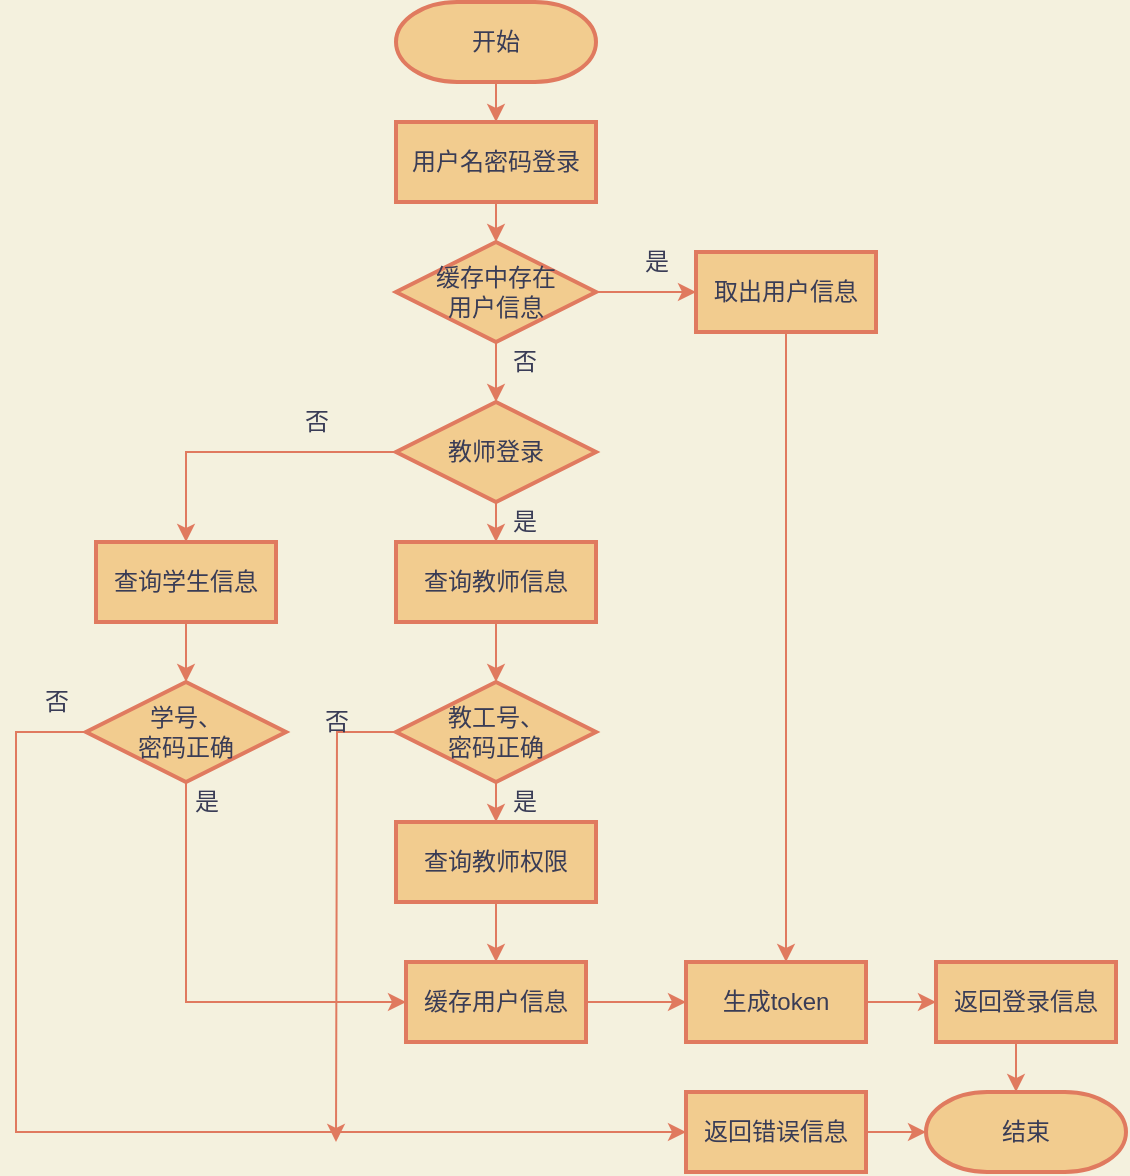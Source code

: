 <mxfile version="15.4.0" type="device"><diagram id="RtccweRBV65OjcW06HMr" name="第 1 页"><mxGraphModel dx="1024" dy="592" grid="1" gridSize="10" guides="1" tooltips="1" connect="0" arrows="1" fold="1" page="1" pageScale="1" pageWidth="827" pageHeight="1169" background="#F4F1DE" math="0" shadow="0"><root><mxCell id="0"/><mxCell id="1" parent="0"/><mxCell id="-qk7U8H7mO4a1IQyjf6m-3" value="" style="edgeStyle=orthogonalEdgeStyle;rounded=0;orthogonalLoop=1;jettySize=auto;html=1;labelBackgroundColor=#F4F1DE;strokeColor=#E07A5F;fontColor=#393C56;" edge="1" parent="1" source="-qk7U8H7mO4a1IQyjf6m-1" target="-qk7U8H7mO4a1IQyjf6m-2"><mxGeometry relative="1" as="geometry"/></mxCell><mxCell id="-qk7U8H7mO4a1IQyjf6m-1" value="开始" style="strokeWidth=2;html=1;shape=mxgraph.flowchart.terminator;whiteSpace=wrap;fillColor=#F2CC8F;strokeColor=#E07A5F;fontColor=#393C56;" vertex="1" parent="1"><mxGeometry x="330" y="80" width="100" height="40" as="geometry"/></mxCell><mxCell id="-qk7U8H7mO4a1IQyjf6m-8" value="" style="edgeStyle=orthogonalEdgeStyle;rounded=0;orthogonalLoop=1;jettySize=auto;html=1;labelBackgroundColor=#F4F1DE;strokeColor=#E07A5F;fontColor=#393C56;" edge="1" parent="1" source="-qk7U8H7mO4a1IQyjf6m-2"><mxGeometry relative="1" as="geometry"><mxPoint x="380" y="200" as="targetPoint"/></mxGeometry></mxCell><mxCell id="-qk7U8H7mO4a1IQyjf6m-2" value="用户名密码登录" style="whiteSpace=wrap;html=1;strokeWidth=2;fillColor=#F2CC8F;strokeColor=#E07A5F;fontColor=#393C56;" vertex="1" parent="1"><mxGeometry x="330" y="140" width="100" height="40" as="geometry"/></mxCell><mxCell id="-qk7U8H7mO4a1IQyjf6m-10" value="" style="edgeStyle=orthogonalEdgeStyle;rounded=0;orthogonalLoop=1;jettySize=auto;html=1;labelBackgroundColor=#F4F1DE;strokeColor=#E07A5F;fontColor=#393C56;" edge="1" parent="1" source="-qk7U8H7mO4a1IQyjf6m-4" target="-qk7U8H7mO4a1IQyjf6m-9"><mxGeometry relative="1" as="geometry"/></mxCell><mxCell id="-qk7U8H7mO4a1IQyjf6m-19" value="" style="edgeStyle=orthogonalEdgeStyle;rounded=0;orthogonalLoop=1;jettySize=auto;html=1;labelBackgroundColor=#F4F1DE;strokeColor=#E07A5F;fontColor=#393C56;" edge="1" parent="1" source="-qk7U8H7mO4a1IQyjf6m-4"><mxGeometry relative="1" as="geometry"><mxPoint x="380" y="280" as="targetPoint"/></mxGeometry></mxCell><mxCell id="-qk7U8H7mO4a1IQyjf6m-4" value="缓存中存在&lt;br&gt;用户信息" style="rhombus;whiteSpace=wrap;html=1;strokeWidth=2;fillColor=#F2CC8F;strokeColor=#E07A5F;fontColor=#393C56;" vertex="1" parent="1"><mxGeometry x="330" y="200" width="100" height="50" as="geometry"/></mxCell><mxCell id="-qk7U8H7mO4a1IQyjf6m-58" value="" style="edgeStyle=orthogonalEdgeStyle;rounded=0;orthogonalLoop=1;jettySize=auto;html=1;labelBackgroundColor=#F4F1DE;strokeColor=#E07A5F;fontColor=#393C56;" edge="1" parent="1" source="-qk7U8H7mO4a1IQyjf6m-9"><mxGeometry relative="1" as="geometry"><mxPoint x="525" y="560" as="targetPoint"/></mxGeometry></mxCell><mxCell id="-qk7U8H7mO4a1IQyjf6m-9" value="取出用户信息" style="whiteSpace=wrap;html=1;strokeWidth=2;fillColor=#F2CC8F;strokeColor=#E07A5F;fontColor=#393C56;" vertex="1" parent="1"><mxGeometry x="480" y="205" width="90" height="40" as="geometry"/></mxCell><mxCell id="-qk7U8H7mO4a1IQyjf6m-11" value="是" style="text;html=1;align=center;verticalAlign=middle;resizable=0;points=[];autosize=1;strokeColor=none;fillColor=none;fontColor=#393C56;" vertex="1" parent="1"><mxGeometry x="445" y="200" width="30" height="20" as="geometry"/></mxCell><mxCell id="-qk7U8H7mO4a1IQyjf6m-49" value="" style="edgeStyle=orthogonalEdgeStyle;rounded=0;orthogonalLoop=1;jettySize=auto;html=1;labelBackgroundColor=#F4F1DE;strokeColor=#E07A5F;fontColor=#393C56;" edge="1" parent="1" source="-qk7U8H7mO4a1IQyjf6m-12" target="-qk7U8H7mO4a1IQyjf6m-15"><mxGeometry relative="1" as="geometry"/></mxCell><mxCell id="-qk7U8H7mO4a1IQyjf6m-12" value="生成token" style="whiteSpace=wrap;html=1;strokeWidth=2;fillColor=#F2CC8F;strokeColor=#E07A5F;fontColor=#393C56;" vertex="1" parent="1"><mxGeometry x="475" y="560" width="90" height="40" as="geometry"/></mxCell><mxCell id="-qk7U8H7mO4a1IQyjf6m-14" value="结束" style="strokeWidth=2;html=1;shape=mxgraph.flowchart.terminator;whiteSpace=wrap;fillColor=#F2CC8F;strokeColor=#E07A5F;fontColor=#393C56;" vertex="1" parent="1"><mxGeometry x="595" y="625" width="100" height="40" as="geometry"/></mxCell><mxCell id="-qk7U8H7mO4a1IQyjf6m-50" value="" style="edgeStyle=orthogonalEdgeStyle;rounded=0;orthogonalLoop=1;jettySize=auto;html=1;labelBackgroundColor=#F4F1DE;strokeColor=#E07A5F;fontColor=#393C56;" edge="1" parent="1" target="-qk7U8H7mO4a1IQyjf6m-14"><mxGeometry relative="1" as="geometry"><mxPoint x="625" y="585" as="sourcePoint"/><Array as="points"><mxPoint x="640" y="585"/></Array></mxGeometry></mxCell><mxCell id="-qk7U8H7mO4a1IQyjf6m-15" value="返回登录信息" style="whiteSpace=wrap;html=1;strokeWidth=2;fillColor=#F2CC8F;strokeColor=#E07A5F;fontColor=#393C56;" vertex="1" parent="1"><mxGeometry x="600" y="560" width="90" height="40" as="geometry"/></mxCell><mxCell id="-qk7U8H7mO4a1IQyjf6m-20" value="否" style="text;html=1;align=center;verticalAlign=middle;resizable=0;points=[];autosize=1;strokeColor=none;fillColor=none;fontColor=#393C56;" vertex="1" parent="1"><mxGeometry x="379" y="250" width="30" height="20" as="geometry"/></mxCell><mxCell id="-qk7U8H7mO4a1IQyjf6m-25" value="" style="edgeStyle=orthogonalEdgeStyle;rounded=0;orthogonalLoop=1;jettySize=auto;html=1;labelBackgroundColor=#F4F1DE;strokeColor=#E07A5F;fontColor=#393C56;" edge="1" parent="1" source="-qk7U8H7mO4a1IQyjf6m-21"><mxGeometry relative="1" as="geometry"><mxPoint x="380" y="350" as="targetPoint"/></mxGeometry></mxCell><mxCell id="-qk7U8H7mO4a1IQyjf6m-37" value="" style="edgeStyle=orthogonalEdgeStyle;rounded=0;orthogonalLoop=1;jettySize=auto;html=1;labelBackgroundColor=#F4F1DE;strokeColor=#E07A5F;fontColor=#393C56;" edge="1" parent="1" source="-qk7U8H7mO4a1IQyjf6m-21" target="-qk7U8H7mO4a1IQyjf6m-36"><mxGeometry relative="1" as="geometry"/></mxCell><mxCell id="-qk7U8H7mO4a1IQyjf6m-21" value="教师登录" style="rhombus;whiteSpace=wrap;html=1;strokeWidth=2;fillColor=#F2CC8F;strokeColor=#E07A5F;fontColor=#393C56;" vertex="1" parent="1"><mxGeometry x="330" y="280" width="100" height="50" as="geometry"/></mxCell><mxCell id="-qk7U8H7mO4a1IQyjf6m-27" value="" style="edgeStyle=orthogonalEdgeStyle;rounded=0;orthogonalLoop=1;jettySize=auto;html=1;labelBackgroundColor=#F4F1DE;strokeColor=#E07A5F;fontColor=#393C56;" edge="1" parent="1" source="-qk7U8H7mO4a1IQyjf6m-24" target="-qk7U8H7mO4a1IQyjf6m-26"><mxGeometry relative="1" as="geometry"/></mxCell><mxCell id="-qk7U8H7mO4a1IQyjf6m-59" value="" style="edgeStyle=orthogonalEdgeStyle;rounded=0;orthogonalLoop=1;jettySize=auto;html=1;labelBackgroundColor=#F4F1DE;strokeColor=#E07A5F;fontColor=#393C56;" edge="1" parent="1" source="-qk7U8H7mO4a1IQyjf6m-24"><mxGeometry relative="1" as="geometry"><mxPoint x="300" y="650" as="targetPoint"/></mxGeometry></mxCell><mxCell id="-qk7U8H7mO4a1IQyjf6m-24" value="教工号、&lt;br&gt;密码正确" style="rhombus;whiteSpace=wrap;html=1;strokeWidth=2;fillColor=#F2CC8F;strokeColor=#E07A5F;fontColor=#393C56;" vertex="1" parent="1"><mxGeometry x="330" y="420" width="100" height="50" as="geometry"/></mxCell><mxCell id="-qk7U8H7mO4a1IQyjf6m-51" value="" style="edgeStyle=orthogonalEdgeStyle;rounded=0;orthogonalLoop=1;jettySize=auto;html=1;labelBackgroundColor=#F4F1DE;strokeColor=#E07A5F;fontColor=#393C56;" edge="1" parent="1" source="-qk7U8H7mO4a1IQyjf6m-26" target="-qk7U8H7mO4a1IQyjf6m-43"><mxGeometry relative="1" as="geometry"/></mxCell><mxCell id="-qk7U8H7mO4a1IQyjf6m-26" value="查询教师权限" style="whiteSpace=wrap;html=1;strokeWidth=2;fillColor=#F2CC8F;strokeColor=#E07A5F;fontColor=#393C56;" vertex="1" parent="1"><mxGeometry x="330" y="490" width="100" height="40" as="geometry"/></mxCell><mxCell id="-qk7U8H7mO4a1IQyjf6m-28" value="是" style="text;html=1;align=center;verticalAlign=middle;resizable=0;points=[];autosize=1;strokeColor=none;fillColor=none;fontColor=#393C56;" vertex="1" parent="1"><mxGeometry x="379" y="470" width="30" height="20" as="geometry"/></mxCell><mxCell id="-qk7U8H7mO4a1IQyjf6m-41" value="" style="edgeStyle=orthogonalEdgeStyle;rounded=0;orthogonalLoop=1;jettySize=auto;html=1;labelBackgroundColor=#F4F1DE;strokeColor=#E07A5F;fontColor=#393C56;" edge="1" parent="1" source="-qk7U8H7mO4a1IQyjf6m-36" target="-qk7U8H7mO4a1IQyjf6m-40"><mxGeometry relative="1" as="geometry"/></mxCell><mxCell id="-qk7U8H7mO4a1IQyjf6m-36" value="查询学生信息" style="whiteSpace=wrap;html=1;strokeWidth=2;fillColor=#F2CC8F;strokeColor=#E07A5F;fontColor=#393C56;" vertex="1" parent="1"><mxGeometry x="180" y="350" width="90" height="40" as="geometry"/></mxCell><mxCell id="-qk7U8H7mO4a1IQyjf6m-39" value="" style="edgeStyle=orthogonalEdgeStyle;rounded=0;orthogonalLoop=1;jettySize=auto;html=1;labelBackgroundColor=#F4F1DE;strokeColor=#E07A5F;fontColor=#393C56;" edge="1" parent="1" source="-qk7U8H7mO4a1IQyjf6m-38" target="-qk7U8H7mO4a1IQyjf6m-24"><mxGeometry relative="1" as="geometry"/></mxCell><mxCell id="-qk7U8H7mO4a1IQyjf6m-38" value="查询教师信息" style="whiteSpace=wrap;html=1;strokeWidth=2;fillColor=#F2CC8F;strokeColor=#E07A5F;fontColor=#393C56;" vertex="1" parent="1"><mxGeometry x="330" y="350" width="100" height="40" as="geometry"/></mxCell><mxCell id="-qk7U8H7mO4a1IQyjf6m-47" value="" style="edgeStyle=orthogonalEdgeStyle;rounded=0;orthogonalLoop=1;jettySize=auto;html=1;labelBackgroundColor=#F4F1DE;strokeColor=#E07A5F;fontColor=#393C56;" edge="1" parent="1" source="-qk7U8H7mO4a1IQyjf6m-40" target="-qk7U8H7mO4a1IQyjf6m-43"><mxGeometry relative="1" as="geometry"><Array as="points"><mxPoint x="225" y="580"/></Array></mxGeometry></mxCell><mxCell id="-qk7U8H7mO4a1IQyjf6m-54" value="" style="edgeStyle=orthogonalEdgeStyle;rounded=0;orthogonalLoop=1;jettySize=auto;html=1;labelBackgroundColor=#F4F1DE;strokeColor=#E07A5F;fontColor=#393C56;" edge="1" parent="1" source="-qk7U8H7mO4a1IQyjf6m-40" target="-qk7U8H7mO4a1IQyjf6m-55"><mxGeometry relative="1" as="geometry"><mxPoint x="330" y="670" as="targetPoint"/><Array as="points"><mxPoint x="140" y="445"/><mxPoint x="140" y="645"/></Array></mxGeometry></mxCell><mxCell id="-qk7U8H7mO4a1IQyjf6m-40" value="学号、&lt;br&gt;密码正确" style="rhombus;whiteSpace=wrap;html=1;strokeWidth=2;fillColor=#F2CC8F;strokeColor=#E07A5F;fontColor=#393C56;" vertex="1" parent="1"><mxGeometry x="175" y="420" width="100" height="50" as="geometry"/></mxCell><mxCell id="-qk7U8H7mO4a1IQyjf6m-48" value="" style="edgeStyle=orthogonalEdgeStyle;rounded=0;orthogonalLoop=1;jettySize=auto;html=1;labelBackgroundColor=#F4F1DE;strokeColor=#E07A5F;fontColor=#393C56;" edge="1" parent="1" source="-qk7U8H7mO4a1IQyjf6m-43" target="-qk7U8H7mO4a1IQyjf6m-12"><mxGeometry relative="1" as="geometry"/></mxCell><mxCell id="-qk7U8H7mO4a1IQyjf6m-43" value="缓存用户信息" style="whiteSpace=wrap;html=1;strokeWidth=2;fillColor=#F2CC8F;strokeColor=#E07A5F;fontColor=#393C56;" vertex="1" parent="1"><mxGeometry x="335" y="560" width="90" height="40" as="geometry"/></mxCell><mxCell id="-qk7U8H7mO4a1IQyjf6m-52" value="是" style="text;html=1;align=center;verticalAlign=middle;resizable=0;points=[];autosize=1;strokeColor=none;fillColor=none;fontColor=#393C56;" vertex="1" parent="1"><mxGeometry x="220" y="470" width="30" height="20" as="geometry"/></mxCell><mxCell id="-qk7U8H7mO4a1IQyjf6m-56" value="" style="edgeStyle=orthogonalEdgeStyle;rounded=0;orthogonalLoop=1;jettySize=auto;html=1;labelBackgroundColor=#F4F1DE;strokeColor=#E07A5F;fontColor=#393C56;" edge="1" parent="1" source="-qk7U8H7mO4a1IQyjf6m-55" target="-qk7U8H7mO4a1IQyjf6m-14"><mxGeometry relative="1" as="geometry"/></mxCell><mxCell id="-qk7U8H7mO4a1IQyjf6m-55" value="返回错误信息" style="whiteSpace=wrap;html=1;strokeWidth=2;fillColor=#F2CC8F;strokeColor=#E07A5F;fontColor=#393C56;" vertex="1" parent="1"><mxGeometry x="475" y="625" width="90" height="40" as="geometry"/></mxCell><mxCell id="-qk7U8H7mO4a1IQyjf6m-60" value="否" style="text;html=1;align=center;verticalAlign=middle;resizable=0;points=[];autosize=1;strokeColor=none;fillColor=none;fontColor=#393C56;" vertex="1" parent="1"><mxGeometry x="285" y="430" width="30" height="20" as="geometry"/></mxCell><mxCell id="-qk7U8H7mO4a1IQyjf6m-61" value="否" style="text;html=1;align=center;verticalAlign=middle;resizable=0;points=[];autosize=1;strokeColor=none;fillColor=none;fontColor=#393C56;" vertex="1" parent="1"><mxGeometry x="145" y="420" width="30" height="20" as="geometry"/></mxCell><mxCell id="-qk7U8H7mO4a1IQyjf6m-62" value="是" style="text;html=1;align=center;verticalAlign=middle;resizable=0;points=[];autosize=1;strokeColor=none;fillColor=none;fontColor=#393C56;" vertex="1" parent="1"><mxGeometry x="379" y="330" width="30" height="20" as="geometry"/></mxCell><mxCell id="-qk7U8H7mO4a1IQyjf6m-63" value="否" style="text;html=1;align=center;verticalAlign=middle;resizable=0;points=[];autosize=1;strokeColor=none;fillColor=none;fontColor=#393C56;" vertex="1" parent="1"><mxGeometry x="275" y="280" width="30" height="20" as="geometry"/></mxCell></root></mxGraphModel></diagram></mxfile>